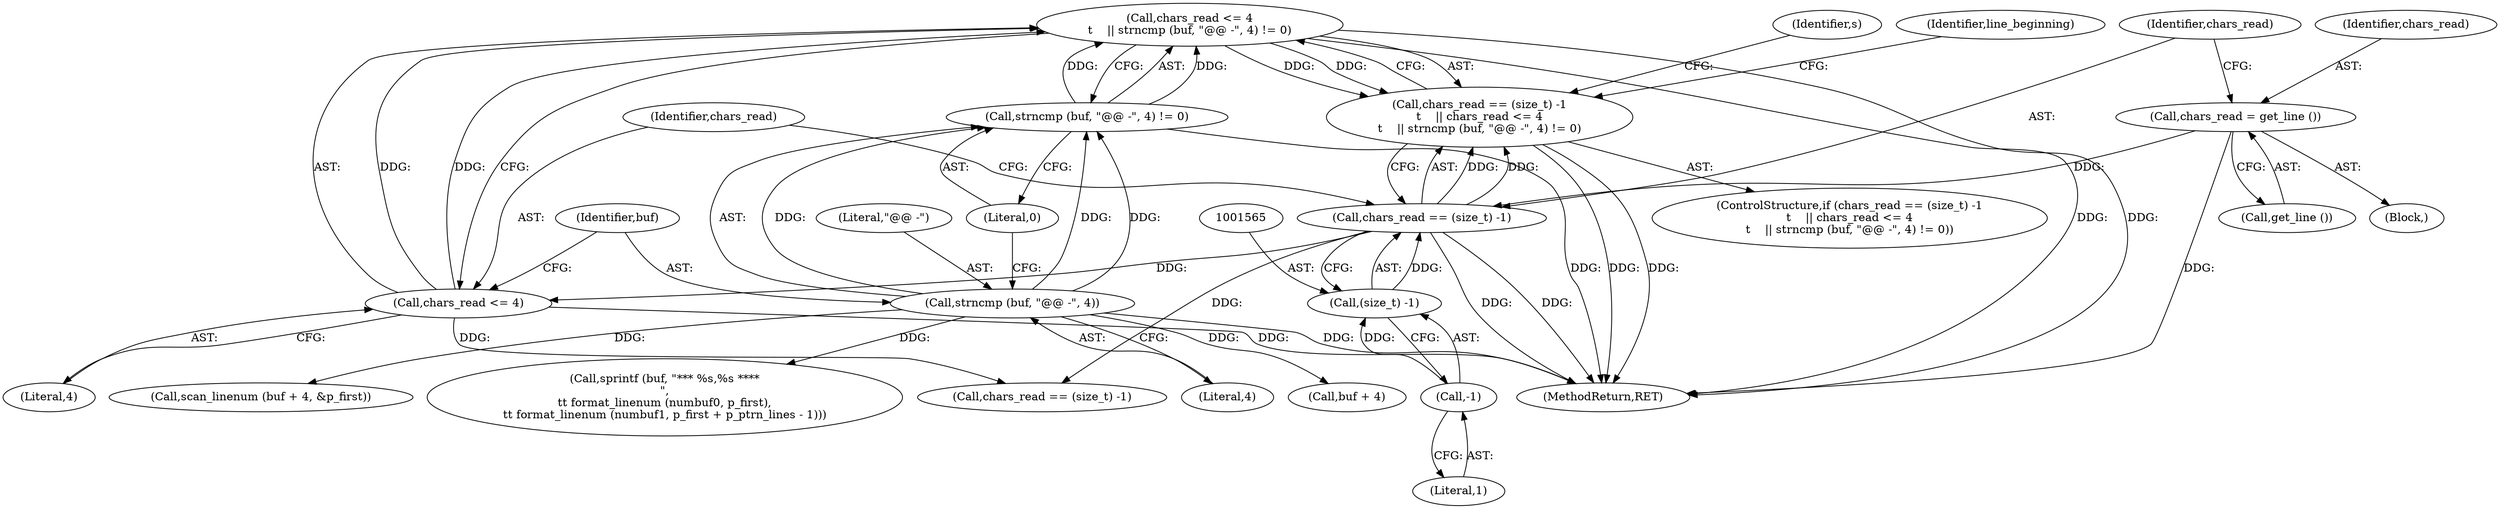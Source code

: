 digraph "0_savannah_0c08d7a902c6fdd49b704623a12d8d672ef18944@API" {
"1001568" [label="(Call,chars_read <= 4\n\t    || strncmp (buf, \"@@ -\", 4) != 0)"];
"1001569" [label="(Call,chars_read <= 4)"];
"1001562" [label="(Call,chars_read == (size_t) -1)"];
"1001557" [label="(Call,chars_read = get_line ())"];
"1001564" [label="(Call,(size_t) -1)"];
"1001566" [label="(Call,-1)"];
"1001572" [label="(Call,strncmp (buf, \"@@ -\", 4) != 0)"];
"1001573" [label="(Call,strncmp (buf, \"@@ -\", 4))"];
"1001561" [label="(Call,chars_read == (size_t) -1\n\t    || chars_read <= 4\n\t    || strncmp (buf, \"@@ -\", 4) != 0)"];
"1001545" [label="(Block,)"];
"1001559" [label="(Call,get_line ())"];
"1001576" [label="(Literal,4)"];
"1002772" [label="(MethodReturn,RET)"];
"1001566" [label="(Call,-1)"];
"1001568" [label="(Call,chars_read <= 4\n\t    || strncmp (buf, \"@@ -\", 4) != 0)"];
"1001574" [label="(Identifier,buf)"];
"1001596" [label="(Call,buf + 4)"];
"1001569" [label="(Call,chars_read <= 4)"];
"1001595" [label="(Call,scan_linenum (buf + 4, &p_first))"];
"1001584" [label="(Call,chars_read == (size_t) -1)"];
"1001771" [label="(Call,sprintf (buf, \"*** %s,%s ****\n\",\n\t\t format_linenum (numbuf0, p_first),\n\t\t format_linenum (numbuf1, p_first + p_ptrn_lines - 1)))"];
"1001573" [label="(Call,strncmp (buf, \"@@ -\", 4))"];
"1001570" [label="(Identifier,chars_read)"];
"1001572" [label="(Call,strncmp (buf, \"@@ -\", 4) != 0)"];
"1001580" [label="(Identifier,line_beginning)"];
"1001560" [label="(ControlStructure,if (chars_read == (size_t) -1\n\t    || chars_read <= 4\n\t    || strncmp (buf, \"@@ -\", 4) != 0))"];
"1001577" [label="(Literal,0)"];
"1001557" [label="(Call,chars_read = get_line ())"];
"1001563" [label="(Identifier,chars_read)"];
"1001562" [label="(Call,chars_read == (size_t) -1)"];
"1001571" [label="(Literal,4)"];
"1001558" [label="(Identifier,chars_read)"];
"1001594" [label="(Identifier,s)"];
"1001564" [label="(Call,(size_t) -1)"];
"1001561" [label="(Call,chars_read == (size_t) -1\n\t    || chars_read <= 4\n\t    || strncmp (buf, \"@@ -\", 4) != 0)"];
"1001567" [label="(Literal,1)"];
"1001575" [label="(Literal,\"@@ -\")"];
"1001568" -> "1001561"  [label="AST: "];
"1001568" -> "1001569"  [label="CFG: "];
"1001568" -> "1001572"  [label="CFG: "];
"1001569" -> "1001568"  [label="AST: "];
"1001572" -> "1001568"  [label="AST: "];
"1001561" -> "1001568"  [label="CFG: "];
"1001568" -> "1002772"  [label="DDG: "];
"1001568" -> "1002772"  [label="DDG: "];
"1001568" -> "1001561"  [label="DDG: "];
"1001568" -> "1001561"  [label="DDG: "];
"1001569" -> "1001568"  [label="DDG: "];
"1001569" -> "1001568"  [label="DDG: "];
"1001572" -> "1001568"  [label="DDG: "];
"1001572" -> "1001568"  [label="DDG: "];
"1001569" -> "1001571"  [label="CFG: "];
"1001570" -> "1001569"  [label="AST: "];
"1001571" -> "1001569"  [label="AST: "];
"1001574" -> "1001569"  [label="CFG: "];
"1001569" -> "1002772"  [label="DDG: "];
"1001562" -> "1001569"  [label="DDG: "];
"1001569" -> "1001584"  [label="DDG: "];
"1001562" -> "1001561"  [label="AST: "];
"1001562" -> "1001564"  [label="CFG: "];
"1001563" -> "1001562"  [label="AST: "];
"1001564" -> "1001562"  [label="AST: "];
"1001570" -> "1001562"  [label="CFG: "];
"1001561" -> "1001562"  [label="CFG: "];
"1001562" -> "1002772"  [label="DDG: "];
"1001562" -> "1002772"  [label="DDG: "];
"1001562" -> "1001561"  [label="DDG: "];
"1001562" -> "1001561"  [label="DDG: "];
"1001557" -> "1001562"  [label="DDG: "];
"1001564" -> "1001562"  [label="DDG: "];
"1001562" -> "1001584"  [label="DDG: "];
"1001557" -> "1001545"  [label="AST: "];
"1001557" -> "1001559"  [label="CFG: "];
"1001558" -> "1001557"  [label="AST: "];
"1001559" -> "1001557"  [label="AST: "];
"1001563" -> "1001557"  [label="CFG: "];
"1001557" -> "1002772"  [label="DDG: "];
"1001564" -> "1001566"  [label="CFG: "];
"1001565" -> "1001564"  [label="AST: "];
"1001566" -> "1001564"  [label="AST: "];
"1001566" -> "1001564"  [label="DDG: "];
"1001566" -> "1001567"  [label="CFG: "];
"1001567" -> "1001566"  [label="AST: "];
"1001572" -> "1001577"  [label="CFG: "];
"1001573" -> "1001572"  [label="AST: "];
"1001577" -> "1001572"  [label="AST: "];
"1001572" -> "1002772"  [label="DDG: "];
"1001573" -> "1001572"  [label="DDG: "];
"1001573" -> "1001572"  [label="DDG: "];
"1001573" -> "1001572"  [label="DDG: "];
"1001573" -> "1001576"  [label="CFG: "];
"1001574" -> "1001573"  [label="AST: "];
"1001575" -> "1001573"  [label="AST: "];
"1001576" -> "1001573"  [label="AST: "];
"1001577" -> "1001573"  [label="CFG: "];
"1001573" -> "1002772"  [label="DDG: "];
"1001573" -> "1001595"  [label="DDG: "];
"1001573" -> "1001596"  [label="DDG: "];
"1001573" -> "1001771"  [label="DDG: "];
"1001561" -> "1001560"  [label="AST: "];
"1001580" -> "1001561"  [label="CFG: "];
"1001594" -> "1001561"  [label="CFG: "];
"1001561" -> "1002772"  [label="DDG: "];
"1001561" -> "1002772"  [label="DDG: "];
}
